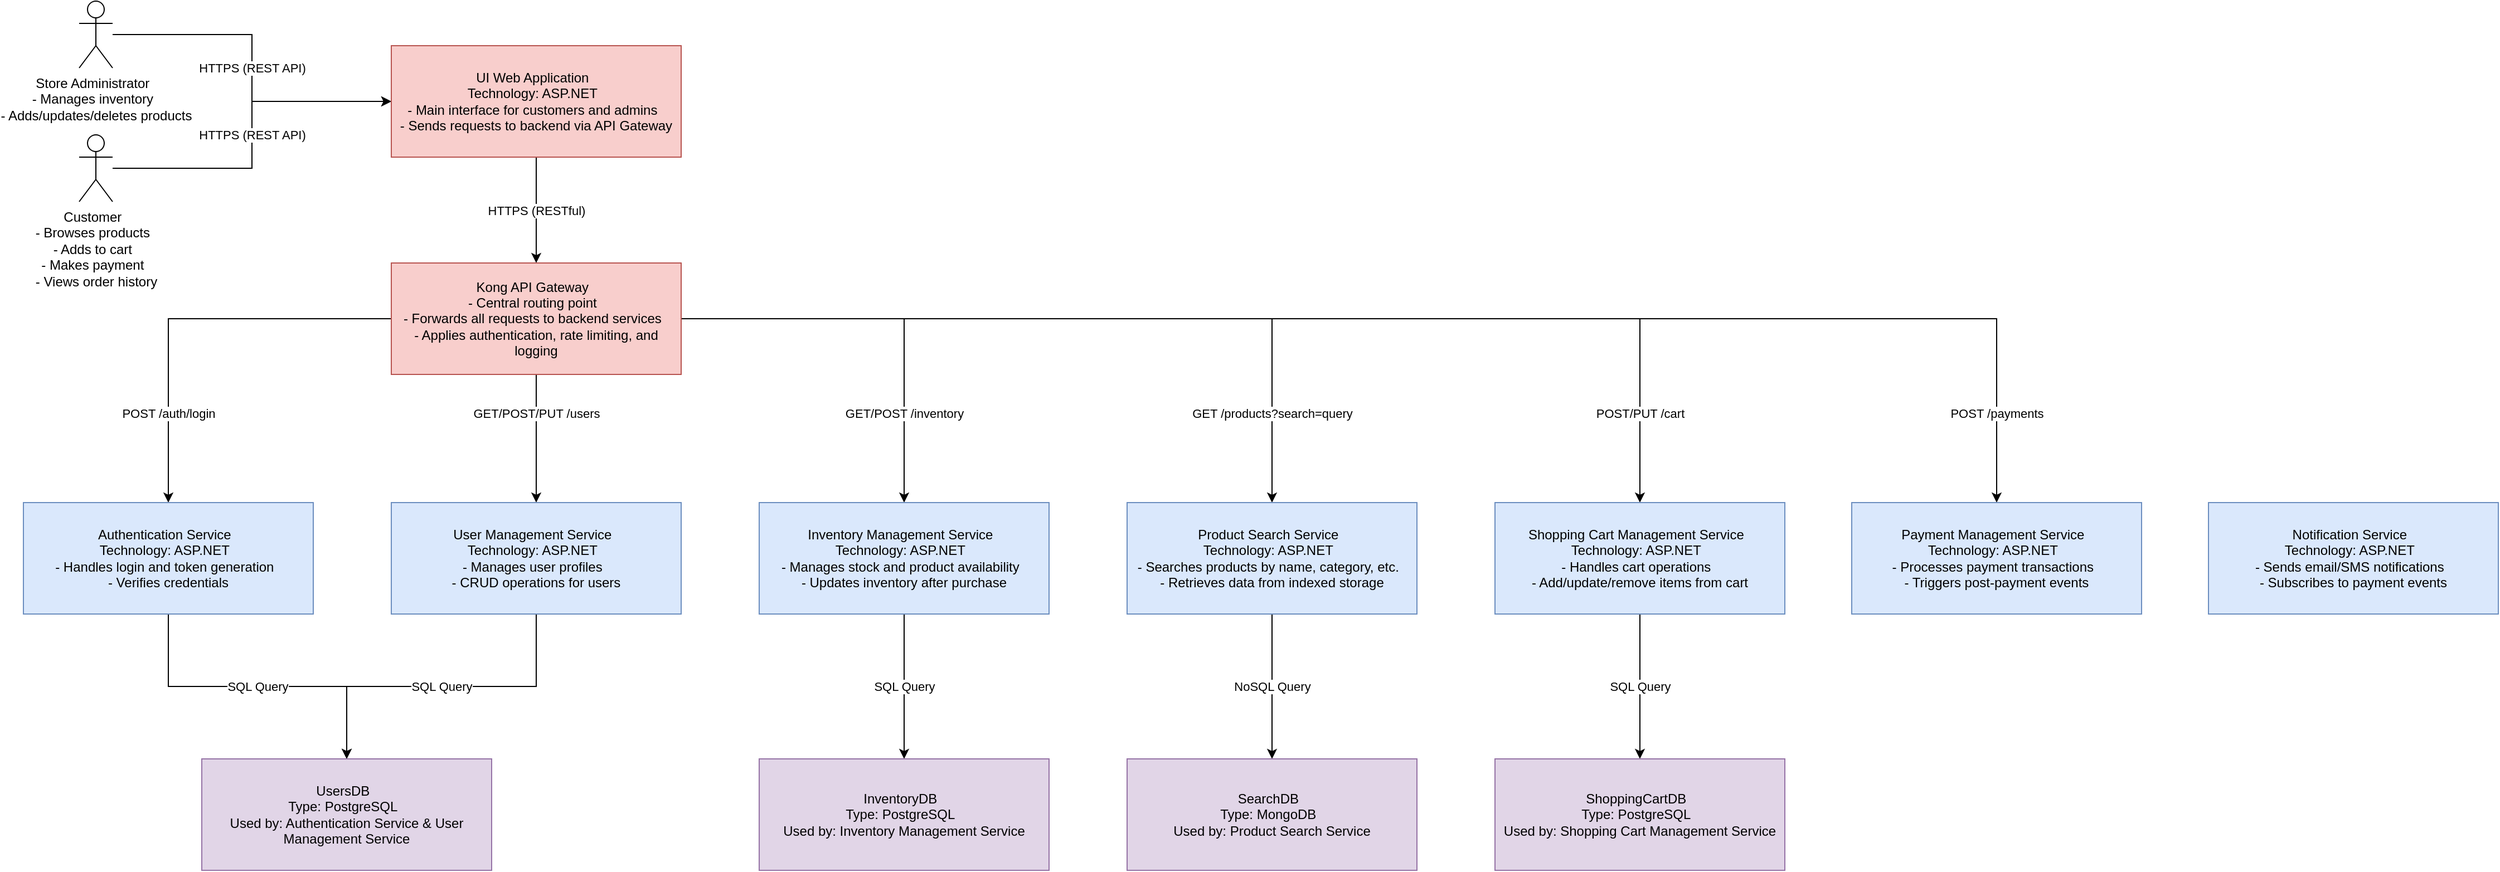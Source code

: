 <mxfile version="28.0.4">
  <diagram name="Página-1" id="Wuhu5AnjjuwaDmVvK1Gc">
    <mxGraphModel dx="2555" dy="948" grid="1" gridSize="10" guides="1" tooltips="1" connect="1" arrows="1" fold="1" page="1" pageScale="1" pageWidth="827" pageHeight="1169" math="0" shadow="0">
      <root>
        <mxCell id="0" />
        <mxCell id="1" parent="0" />
        <mxCell id="R8CUXk5LIufCTb3Vg6Q0-6" value="HTTPS (REST API)" style="edgeStyle=orthogonalEdgeStyle;rounded=0;orthogonalLoop=1;jettySize=auto;html=1;entryX=0;entryY=0.5;entryDx=0;entryDy=0;" parent="1" source="R8CUXk5LIufCTb3Vg6Q0-1" target="R8CUXk5LIufCTb3Vg6Q0-4" edge="1">
          <mxGeometry relative="1" as="geometry" />
        </mxCell>
        <mxCell id="R8CUXk5LIufCTb3Vg6Q0-1" value="&lt;div&gt;Store Administrator&amp;nbsp;&amp;nbsp;&lt;/div&gt;&lt;div&gt;- Manages inventory&amp;nbsp;&amp;nbsp;&lt;/div&gt;&lt;div&gt;- Adds/updates/deletes products&lt;/div&gt;&lt;div&gt;&lt;br&gt;&lt;/div&gt;" style="shape=umlActor;verticalLabelPosition=bottom;verticalAlign=top;html=1;outlineConnect=0;" parent="1" vertex="1">
          <mxGeometry x="50" y="300" width="30" height="60" as="geometry" />
        </mxCell>
        <mxCell id="R8CUXk5LIufCTb3Vg6Q0-5" value="HTTPS (REST API)" style="edgeStyle=orthogonalEdgeStyle;rounded=0;orthogonalLoop=1;jettySize=auto;html=1;" parent="1" source="R8CUXk5LIufCTb3Vg6Q0-2" target="R8CUXk5LIufCTb3Vg6Q0-4" edge="1">
          <mxGeometry relative="1" as="geometry" />
        </mxCell>
        <mxCell id="R8CUXk5LIufCTb3Vg6Q0-2" value="&lt;div&gt;&lt;div&gt;Customer&amp;nbsp;&amp;nbsp;&lt;/div&gt;&lt;div&gt;- Browses products&amp;nbsp;&amp;nbsp;&lt;/div&gt;&lt;div&gt;- Adds to cart&amp;nbsp;&amp;nbsp;&lt;/div&gt;&lt;div&gt;- Makes payment&amp;nbsp;&amp;nbsp;&lt;/div&gt;&lt;div&gt;- Views order history&lt;/div&gt;&lt;/div&gt;&lt;div&gt;&lt;br&gt;&lt;/div&gt;" style="shape=umlActor;verticalLabelPosition=bottom;verticalAlign=top;html=1;outlineConnect=0;" parent="1" vertex="1">
          <mxGeometry x="50" y="420" width="30" height="60" as="geometry" />
        </mxCell>
        <mxCell id="R8CUXk5LIufCTb3Vg6Q0-8" value="HTTPS (RESTful)" style="edgeStyle=orthogonalEdgeStyle;rounded=0;orthogonalLoop=1;jettySize=auto;html=1;entryX=0.5;entryY=0;entryDx=0;entryDy=0;" parent="1" source="R8CUXk5LIufCTb3Vg6Q0-4" target="R8CUXk5LIufCTb3Vg6Q0-7" edge="1">
          <mxGeometry relative="1" as="geometry" />
        </mxCell>
        <mxCell id="R8CUXk5LIufCTb3Vg6Q0-4" value="&lt;div&gt;&lt;div&gt;UI Web Application&amp;nbsp;&amp;nbsp;&lt;/div&gt;&lt;div&gt;Technology: ASP.NET&amp;nbsp;&amp;nbsp;&lt;/div&gt;&lt;div&gt;- Main interface for customers and admins&amp;nbsp;&amp;nbsp;&lt;/div&gt;&lt;div&gt;- Sends requests to backend via API Gateway&lt;/div&gt;&lt;/div&gt;" style="html=1;whiteSpace=wrap;fillColor=light-dark(#F8CECC,#830000);strokeColor=#b85450;" parent="1" vertex="1">
          <mxGeometry x="330" y="340" width="260" height="100" as="geometry" />
        </mxCell>
        <mxCell id="R8CUXk5LIufCTb3Vg6Q0-10" value="POST /auth/login" style="edgeStyle=orthogonalEdgeStyle;rounded=0;orthogonalLoop=1;jettySize=auto;html=1;" parent="1" source="R8CUXk5LIufCTb3Vg6Q0-7" target="R8CUXk5LIufCTb3Vg6Q0-9" edge="1">
          <mxGeometry x="0.562" relative="1" as="geometry">
            <mxPoint as="offset" />
          </mxGeometry>
        </mxCell>
        <mxCell id="R8CUXk5LIufCTb3Vg6Q0-12" value="GET/POST/PUT /users" style="edgeStyle=orthogonalEdgeStyle;rounded=0;orthogonalLoop=1;jettySize=auto;html=1;" parent="1" source="R8CUXk5LIufCTb3Vg6Q0-7" target="R8CUXk5LIufCTb3Vg6Q0-11" edge="1">
          <mxGeometry x="-0.391" relative="1" as="geometry">
            <mxPoint as="offset" />
          </mxGeometry>
        </mxCell>
        <mxCell id="R8CUXk5LIufCTb3Vg6Q0-15" value="GET/POST /inventory" style="edgeStyle=orthogonalEdgeStyle;rounded=0;orthogonalLoop=1;jettySize=auto;html=1;" parent="1" source="R8CUXk5LIufCTb3Vg6Q0-7" target="R8CUXk5LIufCTb3Vg6Q0-13" edge="1">
          <mxGeometry x="0.562" relative="1" as="geometry">
            <mxPoint as="offset" />
          </mxGeometry>
        </mxCell>
        <mxCell id="R8CUXk5LIufCTb3Vg6Q0-17" value="GET /products?search=query" style="edgeStyle=orthogonalEdgeStyle;rounded=0;orthogonalLoop=1;jettySize=auto;html=1;entryX=0.5;entryY=0;entryDx=0;entryDy=0;" parent="1" source="R8CUXk5LIufCTb3Vg6Q0-7" target="R8CUXk5LIufCTb3Vg6Q0-16" edge="1">
          <mxGeometry x="0.77" relative="1" as="geometry">
            <mxPoint as="offset" />
          </mxGeometry>
        </mxCell>
        <mxCell id="R8CUXk5LIufCTb3Vg6Q0-19" value="POST/PUT /cart" style="edgeStyle=orthogonalEdgeStyle;rounded=0;orthogonalLoop=1;jettySize=auto;html=1;" parent="1" source="R8CUXk5LIufCTb3Vg6Q0-7" target="R8CUXk5LIufCTb3Vg6Q0-18" edge="1">
          <mxGeometry x="0.844" relative="1" as="geometry">
            <mxPoint as="offset" />
          </mxGeometry>
        </mxCell>
        <mxCell id="R8CUXk5LIufCTb3Vg6Q0-21" value="POST /payments" style="edgeStyle=orthogonalEdgeStyle;rounded=0;orthogonalLoop=1;jettySize=auto;html=1;entryX=0.5;entryY=0;entryDx=0;entryDy=0;" parent="1" source="R8CUXk5LIufCTb3Vg6Q0-7" target="R8CUXk5LIufCTb3Vg6Q0-20" edge="1">
          <mxGeometry x="0.881" relative="1" as="geometry">
            <mxPoint as="offset" />
          </mxGeometry>
        </mxCell>
        <mxCell id="R8CUXk5LIufCTb3Vg6Q0-7" value="Kong API Gateway  &#xa;- Central routing point  &#xa;- Forwards all requests to backend services  &#xa;- Applies authentication, rate limiting, and logging" style="html=1;whiteSpace=wrap;fillColor=light-dark(#F8CECC,#007400);strokeColor=light-dark(#b85450, #51b870);" parent="1" vertex="1">
          <mxGeometry x="330" y="535" width="260" height="100" as="geometry" />
        </mxCell>
        <mxCell id="xyALSVIDRosyTvIhsN_C-2" value="SQL Query" style="edgeStyle=orthogonalEdgeStyle;rounded=0;orthogonalLoop=1;jettySize=auto;html=1;" edge="1" parent="1" source="R8CUXk5LIufCTb3Vg6Q0-9" target="xyALSVIDRosyTvIhsN_C-1">
          <mxGeometry relative="1" as="geometry" />
        </mxCell>
        <mxCell id="R8CUXk5LIufCTb3Vg6Q0-9" value="&lt;div&gt;Authentication Service&amp;nbsp;&amp;nbsp;&lt;/div&gt;&lt;div&gt;Technology: ASP.NET&amp;nbsp;&amp;nbsp;&lt;/div&gt;&lt;div&gt;- Handles login and token generation&amp;nbsp;&amp;nbsp;&lt;/div&gt;&lt;div&gt;- Verifies credentials&lt;/div&gt;" style="html=1;whiteSpace=wrap;fillColor=#dae8fc;strokeColor=#6c8ebf;" parent="1" vertex="1">
          <mxGeometry y="750" width="260" height="100" as="geometry" />
        </mxCell>
        <mxCell id="xyALSVIDRosyTvIhsN_C-3" value="SQL Query" style="edgeStyle=orthogonalEdgeStyle;rounded=0;orthogonalLoop=1;jettySize=auto;html=1;" edge="1" parent="1" source="R8CUXk5LIufCTb3Vg6Q0-11" target="xyALSVIDRosyTvIhsN_C-1">
          <mxGeometry relative="1" as="geometry" />
        </mxCell>
        <mxCell id="R8CUXk5LIufCTb3Vg6Q0-11" value="&lt;div&gt;User Management Service&amp;nbsp;&amp;nbsp;&lt;/div&gt;&lt;div&gt;Technology: ASP.NET&amp;nbsp;&amp;nbsp;&lt;/div&gt;&lt;div&gt;- Manages user profiles&amp;nbsp;&amp;nbsp;&lt;/div&gt;&lt;div&gt;- CRUD operations for users&lt;/div&gt;" style="html=1;whiteSpace=wrap;fillColor=#dae8fc;strokeColor=#6c8ebf;" parent="1" vertex="1">
          <mxGeometry x="330" y="750" width="260" height="100" as="geometry" />
        </mxCell>
        <mxCell id="xyALSVIDRosyTvIhsN_C-5" value="SQL Query" style="edgeStyle=orthogonalEdgeStyle;rounded=0;orthogonalLoop=1;jettySize=auto;html=1;entryX=0.5;entryY=0;entryDx=0;entryDy=0;" edge="1" parent="1" source="R8CUXk5LIufCTb3Vg6Q0-13" target="xyALSVIDRosyTvIhsN_C-4">
          <mxGeometry relative="1" as="geometry" />
        </mxCell>
        <mxCell id="R8CUXk5LIufCTb3Vg6Q0-13" value="&lt;div&gt;Inventory Management Service&amp;nbsp;&amp;nbsp;&lt;/div&gt;&lt;div&gt;Technology: ASP.NET&amp;nbsp;&amp;nbsp;&lt;/div&gt;&lt;div&gt;- Manages stock and product availability&amp;nbsp;&amp;nbsp;&lt;/div&gt;&lt;div&gt;- Updates inventory after purchase&lt;/div&gt;" style="html=1;whiteSpace=wrap;fillColor=#dae8fc;strokeColor=#6c8ebf;" parent="1" vertex="1">
          <mxGeometry x="660" y="750" width="260" height="100" as="geometry" />
        </mxCell>
        <mxCell id="xyALSVIDRosyTvIhsN_C-7" value="NoSQL Query" style="edgeStyle=orthogonalEdgeStyle;rounded=0;orthogonalLoop=1;jettySize=auto;html=1;entryX=0.5;entryY=0;entryDx=0;entryDy=0;" edge="1" parent="1" source="R8CUXk5LIufCTb3Vg6Q0-16" target="xyALSVIDRosyTvIhsN_C-6">
          <mxGeometry relative="1" as="geometry" />
        </mxCell>
        <mxCell id="R8CUXk5LIufCTb3Vg6Q0-16" value="&lt;div&gt;Product Search Service&amp;nbsp;&amp;nbsp;&lt;/div&gt;&lt;div&gt;Technology: ASP.NET&amp;nbsp;&amp;nbsp;&lt;/div&gt;&lt;div&gt;- Searches products by name, category, etc.&amp;nbsp;&amp;nbsp;&lt;/div&gt;&lt;div&gt;- Retrieves data from indexed storage&lt;/div&gt;" style="html=1;whiteSpace=wrap;fillColor=#dae8fc;strokeColor=#6c8ebf;" parent="1" vertex="1">
          <mxGeometry x="990" y="750" width="260" height="100" as="geometry" />
        </mxCell>
        <mxCell id="xyALSVIDRosyTvIhsN_C-9" value="SQL Query" style="edgeStyle=orthogonalEdgeStyle;rounded=0;orthogonalLoop=1;jettySize=auto;html=1;" edge="1" parent="1" source="R8CUXk5LIufCTb3Vg6Q0-18" target="xyALSVIDRosyTvIhsN_C-8">
          <mxGeometry relative="1" as="geometry" />
        </mxCell>
        <mxCell id="R8CUXk5LIufCTb3Vg6Q0-18" value="&lt;div&gt;Shopping Cart Management Service&amp;nbsp;&amp;nbsp;&lt;/div&gt;&lt;div&gt;Technology: ASP.NET&amp;nbsp;&amp;nbsp;&lt;/div&gt;&lt;div&gt;- Handles cart operations&amp;nbsp;&amp;nbsp;&lt;/div&gt;&lt;div&gt;- Add/update/remove items from cart&lt;/div&gt;" style="html=1;whiteSpace=wrap;fillColor=#dae8fc;strokeColor=#6c8ebf;" parent="1" vertex="1">
          <mxGeometry x="1320" y="750" width="260" height="100" as="geometry" />
        </mxCell>
        <mxCell id="R8CUXk5LIufCTb3Vg6Q0-20" value="&lt;div&gt;Payment Management Service&amp;nbsp;&amp;nbsp;&lt;/div&gt;&lt;div&gt;Technology: ASP.NET&amp;nbsp;&amp;nbsp;&lt;/div&gt;&lt;div&gt;- Processes payment transactions&amp;nbsp;&amp;nbsp;&lt;/div&gt;&lt;div&gt;- Triggers post-payment events&lt;/div&gt;" style="html=1;whiteSpace=wrap;fillColor=#dae8fc;strokeColor=#6c8ebf;" parent="1" vertex="1">
          <mxGeometry x="1640" y="750" width="260" height="100" as="geometry" />
        </mxCell>
        <mxCell id="R8CUXk5LIufCTb3Vg6Q0-22" value="&lt;div&gt;Notification Service&amp;nbsp;&amp;nbsp;&lt;/div&gt;&lt;div&gt;Technology: ASP.NET&amp;nbsp;&amp;nbsp;&lt;/div&gt;&lt;div&gt;- Sends email/SMS notifications&amp;nbsp;&amp;nbsp;&lt;/div&gt;&lt;div&gt;- Subscribes to payment events&lt;/div&gt;" style="html=1;whiteSpace=wrap;fillColor=#dae8fc;strokeColor=#6c8ebf;" parent="1" vertex="1">
          <mxGeometry x="1960" y="750" width="260" height="100" as="geometry" />
        </mxCell>
        <mxCell id="xyALSVIDRosyTvIhsN_C-1" value="&lt;div&gt;UsersDB&amp;nbsp;&amp;nbsp;&lt;/div&gt;&lt;div&gt;Type: PostgreSQL&amp;nbsp;&amp;nbsp;&lt;/div&gt;&lt;div&gt;Used by: Authentication Service &amp;amp; User Management Service&lt;/div&gt;" style="html=1;whiteSpace=wrap;fillColor=#e1d5e7;strokeColor=#9673a6;" vertex="1" parent="1">
          <mxGeometry x="160" y="980" width="260" height="100" as="geometry" />
        </mxCell>
        <mxCell id="xyALSVIDRosyTvIhsN_C-4" value="&lt;div&gt;InventoryDB&amp;nbsp;&amp;nbsp;&lt;/div&gt;&lt;div&gt;Type: PostgreSQL&amp;nbsp;&amp;nbsp;&lt;/div&gt;&lt;div&gt;Used by: Inventory Management Service&lt;/div&gt;" style="html=1;whiteSpace=wrap;fillColor=#e1d5e7;strokeColor=#9673a6;" vertex="1" parent="1">
          <mxGeometry x="660" y="980" width="260" height="100" as="geometry" />
        </mxCell>
        <mxCell id="xyALSVIDRosyTvIhsN_C-6" value="&lt;div&gt;SearchDB&amp;nbsp;&amp;nbsp;&lt;/div&gt;&lt;div&gt;Type: MongoDB&amp;nbsp;&amp;nbsp;&lt;/div&gt;&lt;div&gt;Used by: Product Search Service&lt;/div&gt;" style="html=1;whiteSpace=wrap;fillColor=#e1d5e7;strokeColor=#9673a6;" vertex="1" parent="1">
          <mxGeometry x="990" y="980" width="260" height="100" as="geometry" />
        </mxCell>
        <mxCell id="xyALSVIDRosyTvIhsN_C-8" value="&lt;div&gt;ShoppingCartDB&amp;nbsp;&amp;nbsp;&lt;/div&gt;&lt;div&gt;Type: PostgreSQL&amp;nbsp;&amp;nbsp;&lt;/div&gt;&lt;div&gt;Used by: Shopping Cart Management Service&lt;/div&gt;" style="html=1;whiteSpace=wrap;fillColor=#e1d5e7;strokeColor=#9673a6;" vertex="1" parent="1">
          <mxGeometry x="1320" y="980" width="260" height="100" as="geometry" />
        </mxCell>
      </root>
    </mxGraphModel>
  </diagram>
</mxfile>
